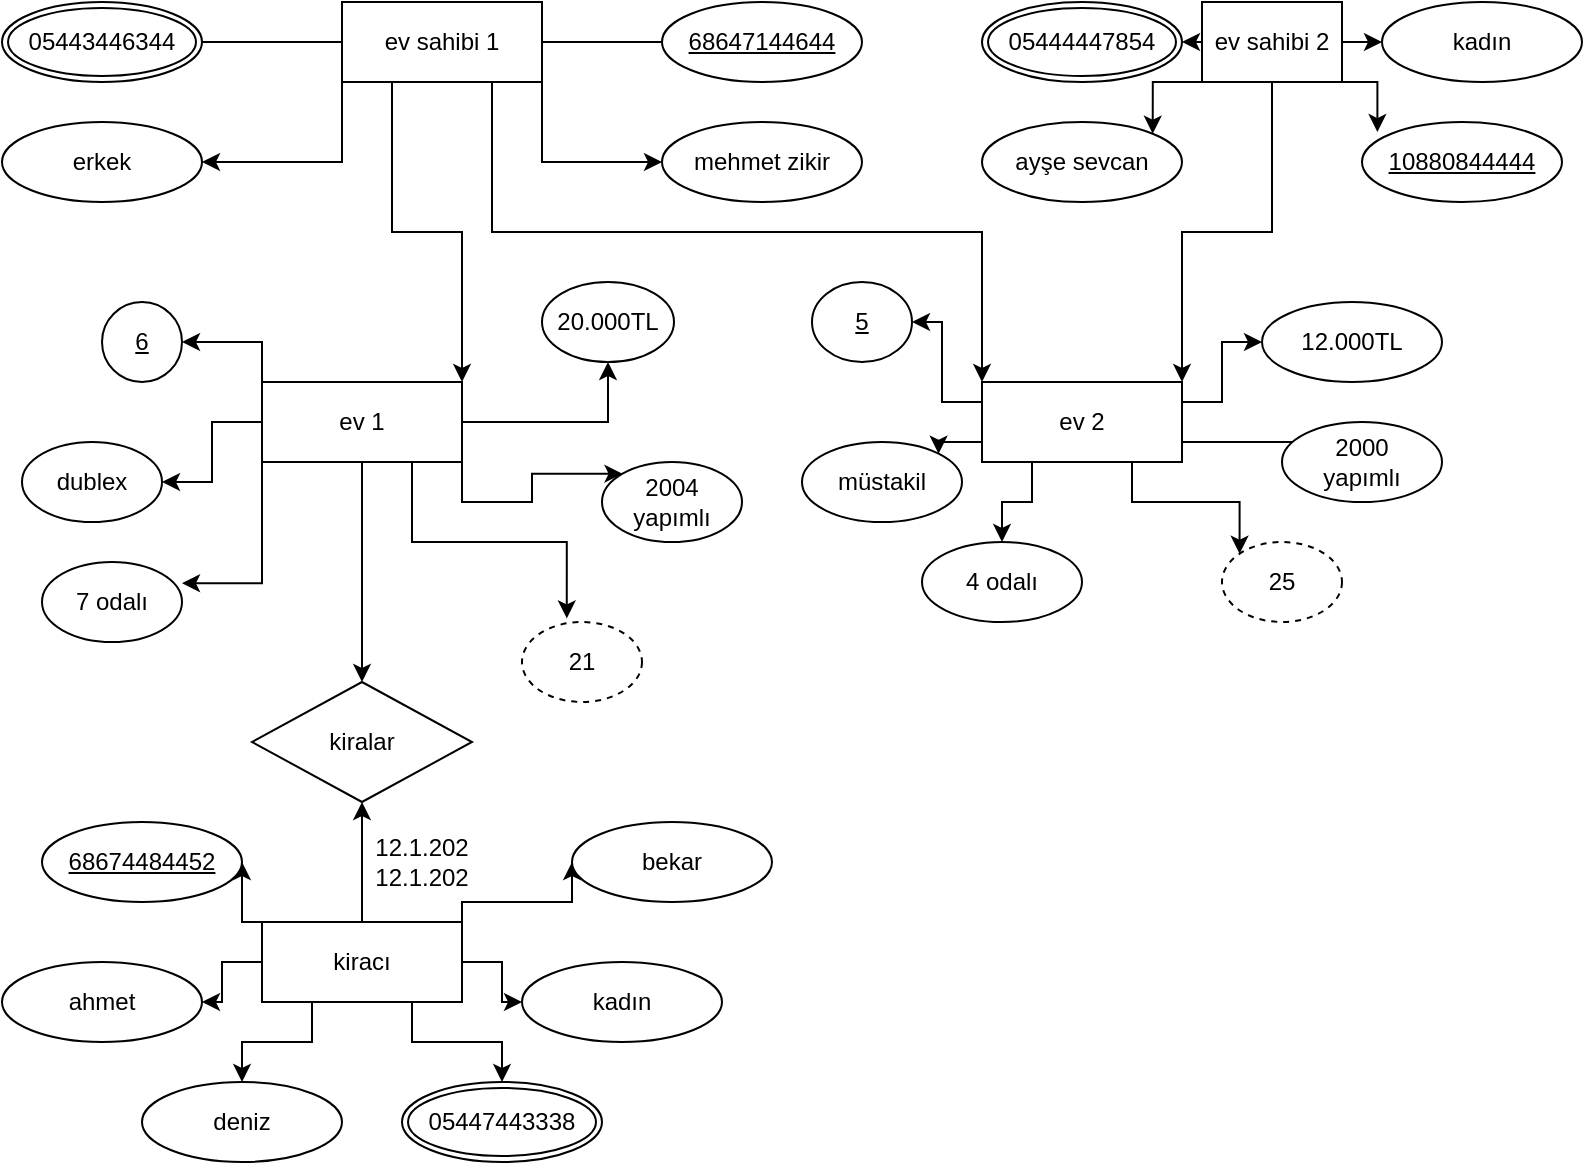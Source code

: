 <mxfile version="26.0.16" pages="2">
  <diagram name="Sayfa -1" id="fjIM2VQlOlGKQ0KH2Xoc">
    <mxGraphModel dx="1036" dy="606" grid="1" gridSize="10" guides="1" tooltips="1" connect="1" arrows="1" fold="1" page="1" pageScale="1" pageWidth="1169" pageHeight="1654" math="0" shadow="0">
      <root>
        <mxCell id="0" />
        <mxCell id="1" parent="0" />
        <mxCell id="OA8yJUpJWKcGhdwrH5Qw-3" value="" style="edgeStyle=orthogonalEdgeStyle;rounded=0;orthogonalLoop=1;jettySize=auto;html=1;" edge="1" parent="1" source="OA8yJUpJWKcGhdwrH5Qw-1">
          <mxGeometry relative="1" as="geometry">
            <mxPoint x="520" y="70" as="targetPoint" />
          </mxGeometry>
        </mxCell>
        <mxCell id="OA8yJUpJWKcGhdwrH5Qw-8" style="edgeStyle=orthogonalEdgeStyle;rounded=0;orthogonalLoop=1;jettySize=auto;html=1;exitX=0;exitY=1;exitDx=0;exitDy=0;entryX=0;entryY=0.5;entryDx=0;entryDy=0;" edge="1" parent="1" source="OA8yJUpJWKcGhdwrH5Qw-1" target="OA8yJUpJWKcGhdwrH5Qw-7">
          <mxGeometry relative="1" as="geometry" />
        </mxCell>
        <mxCell id="OA8yJUpJWKcGhdwrH5Qw-9" style="edgeStyle=orthogonalEdgeStyle;rounded=0;orthogonalLoop=1;jettySize=auto;html=1;exitX=0;exitY=0.5;exitDx=0;exitDy=0;entryX=1;entryY=0.5;entryDx=0;entryDy=0;" edge="1" parent="1" source="OA8yJUpJWKcGhdwrH5Qw-1">
          <mxGeometry relative="1" as="geometry">
            <mxPoint x="270" y="70" as="targetPoint" />
          </mxGeometry>
        </mxCell>
        <mxCell id="OA8yJUpJWKcGhdwrH5Qw-10" style="edgeStyle=orthogonalEdgeStyle;rounded=0;orthogonalLoop=1;jettySize=auto;html=1;exitX=1;exitY=1;exitDx=0;exitDy=0;entryX=0;entryY=0.5;entryDx=0;entryDy=0;" edge="1" parent="1" source="OA8yJUpJWKcGhdwrH5Qw-1" target="OA8yJUpJWKcGhdwrH5Qw-5">
          <mxGeometry relative="1" as="geometry" />
        </mxCell>
        <mxCell id="OA8yJUpJWKcGhdwrH5Qw-15" style="edgeStyle=orthogonalEdgeStyle;rounded=0;orthogonalLoop=1;jettySize=auto;html=1;exitX=0.25;exitY=1;exitDx=0;exitDy=0;entryX=1;entryY=0;entryDx=0;entryDy=0;" edge="1" parent="1" source="OA8yJUpJWKcGhdwrH5Qw-1" target="OA8yJUpJWKcGhdwrH5Qw-14">
          <mxGeometry relative="1" as="geometry" />
        </mxCell>
        <mxCell id="OA8yJUpJWKcGhdwrH5Qw-16" style="edgeStyle=orthogonalEdgeStyle;rounded=0;orthogonalLoop=1;jettySize=auto;html=1;exitX=0.75;exitY=1;exitDx=0;exitDy=0;entryX=0;entryY=0;entryDx=0;entryDy=0;" edge="1" parent="1" source="OA8yJUpJWKcGhdwrH5Qw-1" target="OA8yJUpJWKcGhdwrH5Qw-13">
          <mxGeometry relative="1" as="geometry" />
        </mxCell>
        <mxCell id="OA8yJUpJWKcGhdwrH5Qw-1" value="ev sahibi 1" style="whiteSpace=wrap;html=1;align=center;" vertex="1" parent="1">
          <mxGeometry x="350" y="50" width="100" height="40" as="geometry" />
        </mxCell>
        <mxCell id="OA8yJUpJWKcGhdwrH5Qw-5" value="mehmet zikir" style="ellipse;whiteSpace=wrap;html=1;align=center;" vertex="1" parent="1">
          <mxGeometry x="510" y="110" width="100" height="40" as="geometry" />
        </mxCell>
        <mxCell id="OA8yJUpJWKcGhdwrH5Qw-7" value="erkek" style="ellipse;whiteSpace=wrap;html=1;align=center;direction=west;" vertex="1" parent="1">
          <mxGeometry x="180" y="110" width="100" height="40" as="geometry" />
        </mxCell>
        <mxCell id="OA8yJUpJWKcGhdwrH5Qw-11" value="05443446344" style="ellipse;shape=doubleEllipse;margin=3;whiteSpace=wrap;html=1;align=center;" vertex="1" parent="1">
          <mxGeometry x="180" y="50" width="100" height="40" as="geometry" />
        </mxCell>
        <mxCell id="OA8yJUpJWKcGhdwrH5Qw-12" value="68647144644" style="ellipse;whiteSpace=wrap;html=1;align=center;fontStyle=4;" vertex="1" parent="1">
          <mxGeometry x="510" y="50" width="100" height="40" as="geometry" />
        </mxCell>
        <mxCell id="gwFDnsvn4i69TH0duIaS-20" style="edgeStyle=orthogonalEdgeStyle;rounded=0;orthogonalLoop=1;jettySize=auto;html=1;exitX=0;exitY=0.25;exitDx=0;exitDy=0;entryX=1;entryY=0.5;entryDx=0;entryDy=0;" edge="1" parent="1" source="OA8yJUpJWKcGhdwrH5Qw-13" target="gwFDnsvn4i69TH0duIaS-19">
          <mxGeometry relative="1" as="geometry">
            <Array as="points">
              <mxPoint x="650" y="250" />
              <mxPoint x="650" y="210" />
            </Array>
          </mxGeometry>
        </mxCell>
        <mxCell id="gwFDnsvn4i69TH0duIaS-21" style="edgeStyle=orthogonalEdgeStyle;rounded=0;orthogonalLoop=1;jettySize=auto;html=1;exitX=0;exitY=0.75;exitDx=0;exitDy=0;entryX=1;entryY=0;entryDx=0;entryDy=0;" edge="1" parent="1" source="OA8yJUpJWKcGhdwrH5Qw-13" target="gwFDnsvn4i69TH0duIaS-14">
          <mxGeometry relative="1" as="geometry" />
        </mxCell>
        <mxCell id="gwFDnsvn4i69TH0duIaS-22" style="edgeStyle=orthogonalEdgeStyle;rounded=0;orthogonalLoop=1;jettySize=auto;html=1;exitX=0.25;exitY=1;exitDx=0;exitDy=0;" edge="1" parent="1" source="OA8yJUpJWKcGhdwrH5Qw-13" target="gwFDnsvn4i69TH0duIaS-16">
          <mxGeometry relative="1" as="geometry" />
        </mxCell>
        <mxCell id="gwFDnsvn4i69TH0duIaS-23" style="edgeStyle=orthogonalEdgeStyle;rounded=0;orthogonalLoop=1;jettySize=auto;html=1;exitX=0.75;exitY=1;exitDx=0;exitDy=0;entryX=0;entryY=0;entryDx=0;entryDy=0;" edge="1" parent="1" source="OA8yJUpJWKcGhdwrH5Qw-13" target="gwFDnsvn4i69TH0duIaS-18">
          <mxGeometry relative="1" as="geometry" />
        </mxCell>
        <mxCell id="gwFDnsvn4i69TH0duIaS-24" style="edgeStyle=orthogonalEdgeStyle;rounded=0;orthogonalLoop=1;jettySize=auto;html=1;exitX=1;exitY=0.75;exitDx=0;exitDy=0;entryX=0;entryY=0;entryDx=0;entryDy=0;" edge="1" parent="1" source="OA8yJUpJWKcGhdwrH5Qw-13" target="gwFDnsvn4i69TH0duIaS-15">
          <mxGeometry relative="1" as="geometry">
            <Array as="points">
              <mxPoint x="832" y="270" />
            </Array>
          </mxGeometry>
        </mxCell>
        <mxCell id="gwFDnsvn4i69TH0duIaS-25" style="edgeStyle=orthogonalEdgeStyle;rounded=0;orthogonalLoop=1;jettySize=auto;html=1;exitX=1;exitY=0.25;exitDx=0;exitDy=0;" edge="1" parent="1" source="OA8yJUpJWKcGhdwrH5Qw-13" target="gwFDnsvn4i69TH0duIaS-17">
          <mxGeometry relative="1" as="geometry" />
        </mxCell>
        <mxCell id="OA8yJUpJWKcGhdwrH5Qw-13" value="ev 2" style="whiteSpace=wrap;html=1;align=center;" vertex="1" parent="1">
          <mxGeometry x="670" y="240" width="100" height="40" as="geometry" />
        </mxCell>
        <mxCell id="OA8yJUpJWKcGhdwrH5Qw-23" style="edgeStyle=orthogonalEdgeStyle;rounded=0;orthogonalLoop=1;jettySize=auto;html=1;exitX=0;exitY=0;exitDx=0;exitDy=0;entryX=1;entryY=0.5;entryDx=0;entryDy=0;" edge="1" parent="1" source="OA8yJUpJWKcGhdwrH5Qw-14" target="OA8yJUpJWKcGhdwrH5Qw-17">
          <mxGeometry relative="1" as="geometry" />
        </mxCell>
        <mxCell id="OA8yJUpJWKcGhdwrH5Qw-24" style="edgeStyle=orthogonalEdgeStyle;rounded=0;orthogonalLoop=1;jettySize=auto;html=1;exitX=0;exitY=0.5;exitDx=0;exitDy=0;entryX=1;entryY=0.5;entryDx=0;entryDy=0;" edge="1" parent="1" source="OA8yJUpJWKcGhdwrH5Qw-14" target="OA8yJUpJWKcGhdwrH5Qw-18">
          <mxGeometry relative="1" as="geometry" />
        </mxCell>
        <mxCell id="OA8yJUpJWKcGhdwrH5Qw-26" style="edgeStyle=orthogonalEdgeStyle;rounded=0;orthogonalLoop=1;jettySize=auto;html=1;exitX=1;exitY=0.5;exitDx=0;exitDy=0;" edge="1" parent="1" source="OA8yJUpJWKcGhdwrH5Qw-14" target="OA8yJUpJWKcGhdwrH5Qw-21">
          <mxGeometry relative="1" as="geometry" />
        </mxCell>
        <mxCell id="OA8yJUpJWKcGhdwrH5Qw-27" style="edgeStyle=orthogonalEdgeStyle;rounded=0;orthogonalLoop=1;jettySize=auto;html=1;exitX=1;exitY=1;exitDx=0;exitDy=0;entryX=0;entryY=0;entryDx=0;entryDy=0;" edge="1" parent="1" source="OA8yJUpJWKcGhdwrH5Qw-14" target="OA8yJUpJWKcGhdwrH5Qw-20">
          <mxGeometry relative="1" as="geometry" />
        </mxCell>
        <mxCell id="gwFDnsvn4i69TH0duIaS-43" style="edgeStyle=orthogonalEdgeStyle;rounded=0;orthogonalLoop=1;jettySize=auto;html=1;exitX=0.5;exitY=1;exitDx=0;exitDy=0;" edge="1" parent="1" source="OA8yJUpJWKcGhdwrH5Qw-14" target="gwFDnsvn4i69TH0duIaS-26">
          <mxGeometry relative="1" as="geometry" />
        </mxCell>
        <mxCell id="OA8yJUpJWKcGhdwrH5Qw-14" value="ev 1" style="whiteSpace=wrap;html=1;align=center;" vertex="1" parent="1">
          <mxGeometry x="310" y="240" width="100" height="40" as="geometry" />
        </mxCell>
        <mxCell id="OA8yJUpJWKcGhdwrH5Qw-17" value="6" style="ellipse;whiteSpace=wrap;html=1;align=center;fontStyle=4;" vertex="1" parent="1">
          <mxGeometry x="230" y="200" width="40" height="40" as="geometry" />
        </mxCell>
        <mxCell id="OA8yJUpJWKcGhdwrH5Qw-18" value="dublex" style="ellipse;whiteSpace=wrap;html=1;align=center;" vertex="1" parent="1">
          <mxGeometry x="190" y="270" width="70" height="40" as="geometry" />
        </mxCell>
        <mxCell id="OA8yJUpJWKcGhdwrH5Qw-19" value="7 odalı" style="ellipse;whiteSpace=wrap;html=1;align=center;" vertex="1" parent="1">
          <mxGeometry x="200" y="330" width="70" height="40" as="geometry" />
        </mxCell>
        <mxCell id="OA8yJUpJWKcGhdwrH5Qw-20" value="&lt;div&gt;2004&lt;/div&gt;&lt;div&gt;yapımlı&lt;/div&gt;" style="ellipse;whiteSpace=wrap;html=1;align=center;" vertex="1" parent="1">
          <mxGeometry x="480" y="280" width="70" height="40" as="geometry" />
        </mxCell>
        <mxCell id="OA8yJUpJWKcGhdwrH5Qw-21" value="20.000TL" style="ellipse;whiteSpace=wrap;html=1;align=center;" vertex="1" parent="1">
          <mxGeometry x="450" y="190" width="66" height="40" as="geometry" />
        </mxCell>
        <mxCell id="OA8yJUpJWKcGhdwrH5Qw-22" value="21" style="ellipse;whiteSpace=wrap;html=1;align=center;dashed=1;" vertex="1" parent="1">
          <mxGeometry x="440" y="360" width="60" height="40" as="geometry" />
        </mxCell>
        <mxCell id="OA8yJUpJWKcGhdwrH5Qw-25" style="edgeStyle=orthogonalEdgeStyle;rounded=0;orthogonalLoop=1;jettySize=auto;html=1;exitX=0;exitY=1;exitDx=0;exitDy=0;entryX=1;entryY=0.265;entryDx=0;entryDy=0;entryPerimeter=0;" edge="1" parent="1" source="OA8yJUpJWKcGhdwrH5Qw-14" target="OA8yJUpJWKcGhdwrH5Qw-19">
          <mxGeometry relative="1" as="geometry" />
        </mxCell>
        <mxCell id="OA8yJUpJWKcGhdwrH5Qw-28" style="edgeStyle=orthogonalEdgeStyle;rounded=0;orthogonalLoop=1;jettySize=auto;html=1;exitX=0.75;exitY=1;exitDx=0;exitDy=0;entryX=0.373;entryY=-0.045;entryDx=0;entryDy=0;entryPerimeter=0;" edge="1" parent="1" source="OA8yJUpJWKcGhdwrH5Qw-14" target="OA8yJUpJWKcGhdwrH5Qw-22">
          <mxGeometry relative="1" as="geometry" />
        </mxCell>
        <mxCell id="gwFDnsvn4i69TH0duIaS-7" style="edgeStyle=orthogonalEdgeStyle;rounded=0;orthogonalLoop=1;jettySize=auto;html=1;exitX=0;exitY=0.5;exitDx=0;exitDy=0;entryX=1;entryY=0.5;entryDx=0;entryDy=0;" edge="1" parent="1" source="OA8yJUpJWKcGhdwrH5Qw-29" target="gwFDnsvn4i69TH0duIaS-6">
          <mxGeometry relative="1" as="geometry" />
        </mxCell>
        <mxCell id="gwFDnsvn4i69TH0duIaS-8" style="edgeStyle=orthogonalEdgeStyle;rounded=0;orthogonalLoop=1;jettySize=auto;html=1;exitX=0;exitY=1;exitDx=0;exitDy=0;entryX=1;entryY=0;entryDx=0;entryDy=0;" edge="1" parent="1" source="OA8yJUpJWKcGhdwrH5Qw-29" target="gwFDnsvn4i69TH0duIaS-2">
          <mxGeometry relative="1" as="geometry" />
        </mxCell>
        <mxCell id="gwFDnsvn4i69TH0duIaS-10" style="edgeStyle=orthogonalEdgeStyle;rounded=0;orthogonalLoop=1;jettySize=auto;html=1;exitX=1;exitY=0.5;exitDx=0;exitDy=0;entryX=0;entryY=0.5;entryDx=0;entryDy=0;" edge="1" parent="1" source="OA8yJUpJWKcGhdwrH5Qw-29" target="gwFDnsvn4i69TH0duIaS-5">
          <mxGeometry relative="1" as="geometry" />
        </mxCell>
        <mxCell id="gwFDnsvn4i69TH0duIaS-13" style="edgeStyle=orthogonalEdgeStyle;rounded=0;orthogonalLoop=1;jettySize=auto;html=1;exitX=0.5;exitY=1;exitDx=0;exitDy=0;entryX=1;entryY=0;entryDx=0;entryDy=0;" edge="1" parent="1" source="OA8yJUpJWKcGhdwrH5Qw-29" target="OA8yJUpJWKcGhdwrH5Qw-13">
          <mxGeometry relative="1" as="geometry" />
        </mxCell>
        <mxCell id="OA8yJUpJWKcGhdwrH5Qw-29" value="ev sahibi 2" style="whiteSpace=wrap;html=1;align=center;" vertex="1" parent="1">
          <mxGeometry x="780" y="50" width="70" height="40" as="geometry" />
        </mxCell>
        <mxCell id="gwFDnsvn4i69TH0duIaS-2" value="ayşe sevcan" style="ellipse;whiteSpace=wrap;html=1;align=center;" vertex="1" parent="1">
          <mxGeometry x="670" y="110" width="100" height="40" as="geometry" />
        </mxCell>
        <mxCell id="gwFDnsvn4i69TH0duIaS-4" value="10880844444" style="ellipse;whiteSpace=wrap;html=1;align=center;fontStyle=4;" vertex="1" parent="1">
          <mxGeometry x="860" y="110" width="100" height="40" as="geometry" />
        </mxCell>
        <mxCell id="gwFDnsvn4i69TH0duIaS-5" value="kadın" style="ellipse;whiteSpace=wrap;html=1;align=center;" vertex="1" parent="1">
          <mxGeometry x="870" y="50" width="100" height="40" as="geometry" />
        </mxCell>
        <mxCell id="gwFDnsvn4i69TH0duIaS-6" value="05444447854" style="ellipse;shape=doubleEllipse;margin=3;whiteSpace=wrap;html=1;align=center;" vertex="1" parent="1">
          <mxGeometry x="670" y="50" width="100" height="40" as="geometry" />
        </mxCell>
        <mxCell id="gwFDnsvn4i69TH0duIaS-9" style="edgeStyle=orthogonalEdgeStyle;rounded=0;orthogonalLoop=1;jettySize=auto;html=1;exitX=1;exitY=1;exitDx=0;exitDy=0;entryX=0.077;entryY=0.126;entryDx=0;entryDy=0;entryPerimeter=0;" edge="1" parent="1" source="OA8yJUpJWKcGhdwrH5Qw-29" target="gwFDnsvn4i69TH0duIaS-4">
          <mxGeometry relative="1" as="geometry" />
        </mxCell>
        <mxCell id="gwFDnsvn4i69TH0duIaS-14" value="müstakil" style="ellipse;whiteSpace=wrap;html=1;align=center;" vertex="1" parent="1">
          <mxGeometry x="580" y="270" width="80" height="40" as="geometry" />
        </mxCell>
        <mxCell id="gwFDnsvn4i69TH0duIaS-15" value="2000&lt;div&gt;yapımlı&lt;/div&gt;" style="ellipse;whiteSpace=wrap;html=1;align=center;" vertex="1" parent="1">
          <mxGeometry x="820" y="260" width="80" height="40" as="geometry" />
        </mxCell>
        <mxCell id="gwFDnsvn4i69TH0duIaS-16" value="4 odalı" style="ellipse;whiteSpace=wrap;html=1;align=center;" vertex="1" parent="1">
          <mxGeometry x="640" y="320" width="80" height="40" as="geometry" />
        </mxCell>
        <mxCell id="gwFDnsvn4i69TH0duIaS-17" value="12.000TL" style="ellipse;whiteSpace=wrap;html=1;align=center;" vertex="1" parent="1">
          <mxGeometry x="810" y="200" width="90" height="40" as="geometry" />
        </mxCell>
        <mxCell id="gwFDnsvn4i69TH0duIaS-18" value="25" style="ellipse;whiteSpace=wrap;html=1;align=center;dashed=1;" vertex="1" parent="1">
          <mxGeometry x="790" y="320" width="60" height="40" as="geometry" />
        </mxCell>
        <mxCell id="gwFDnsvn4i69TH0duIaS-19" value="5" style="ellipse;whiteSpace=wrap;html=1;align=center;fontStyle=4;" vertex="1" parent="1">
          <mxGeometry x="585" y="190" width="50" height="40" as="geometry" />
        </mxCell>
        <mxCell id="gwFDnsvn4i69TH0duIaS-26" value="kiralar" style="shape=rhombus;perimeter=rhombusPerimeter;whiteSpace=wrap;html=1;align=center;" vertex="1" parent="1">
          <mxGeometry x="305" y="390" width="110" height="60" as="geometry" />
        </mxCell>
        <mxCell id="gwFDnsvn4i69TH0duIaS-34" style="edgeStyle=orthogonalEdgeStyle;rounded=0;orthogonalLoop=1;jettySize=auto;html=1;exitX=0;exitY=0;exitDx=0;exitDy=0;entryX=1;entryY=0.5;entryDx=0;entryDy=0;" edge="1" parent="1" source="gwFDnsvn4i69TH0duIaS-27" target="gwFDnsvn4i69TH0duIaS-32">
          <mxGeometry relative="1" as="geometry" />
        </mxCell>
        <mxCell id="gwFDnsvn4i69TH0duIaS-35" style="edgeStyle=orthogonalEdgeStyle;rounded=0;orthogonalLoop=1;jettySize=auto;html=1;exitX=0;exitY=0.5;exitDx=0;exitDy=0;" edge="1" parent="1" source="gwFDnsvn4i69TH0duIaS-27" target="gwFDnsvn4i69TH0duIaS-31">
          <mxGeometry relative="1" as="geometry" />
        </mxCell>
        <mxCell id="gwFDnsvn4i69TH0duIaS-37" style="edgeStyle=orthogonalEdgeStyle;rounded=0;orthogonalLoop=1;jettySize=auto;html=1;exitX=0.75;exitY=1;exitDx=0;exitDy=0;" edge="1" parent="1" source="gwFDnsvn4i69TH0duIaS-27" target="gwFDnsvn4i69TH0duIaS-33">
          <mxGeometry relative="1" as="geometry" />
        </mxCell>
        <mxCell id="gwFDnsvn4i69TH0duIaS-38" style="edgeStyle=orthogonalEdgeStyle;rounded=0;orthogonalLoop=1;jettySize=auto;html=1;exitX=0.25;exitY=1;exitDx=0;exitDy=0;entryX=0.5;entryY=0;entryDx=0;entryDy=0;" edge="1" parent="1" source="gwFDnsvn4i69TH0duIaS-27" target="gwFDnsvn4i69TH0duIaS-28">
          <mxGeometry relative="1" as="geometry" />
        </mxCell>
        <mxCell id="gwFDnsvn4i69TH0duIaS-41" style="edgeStyle=orthogonalEdgeStyle;rounded=0;orthogonalLoop=1;jettySize=auto;html=1;exitX=1;exitY=0;exitDx=0;exitDy=0;entryX=0;entryY=0.5;entryDx=0;entryDy=0;" edge="1" parent="1" source="gwFDnsvn4i69TH0duIaS-27" target="gwFDnsvn4i69TH0duIaS-30">
          <mxGeometry relative="1" as="geometry">
            <Array as="points">
              <mxPoint x="410" y="500" />
              <mxPoint x="465" y="500" />
            </Array>
          </mxGeometry>
        </mxCell>
        <mxCell id="gwFDnsvn4i69TH0duIaS-42" style="edgeStyle=orthogonalEdgeStyle;rounded=0;orthogonalLoop=1;jettySize=auto;html=1;exitX=0.5;exitY=0;exitDx=0;exitDy=0;" edge="1" parent="1" source="gwFDnsvn4i69TH0duIaS-27" target="gwFDnsvn4i69TH0duIaS-26">
          <mxGeometry relative="1" as="geometry" />
        </mxCell>
        <mxCell id="gwFDnsvn4i69TH0duIaS-44" style="edgeStyle=orthogonalEdgeStyle;rounded=0;orthogonalLoop=1;jettySize=auto;html=1;exitX=1;exitY=0.5;exitDx=0;exitDy=0;" edge="1" parent="1" source="gwFDnsvn4i69TH0duIaS-27" target="gwFDnsvn4i69TH0duIaS-29">
          <mxGeometry relative="1" as="geometry" />
        </mxCell>
        <mxCell id="gwFDnsvn4i69TH0duIaS-27" value="kiracı" style="whiteSpace=wrap;html=1;align=center;" vertex="1" parent="1">
          <mxGeometry x="310" y="510" width="100" height="40" as="geometry" />
        </mxCell>
        <mxCell id="gwFDnsvn4i69TH0duIaS-28" value="deniz" style="ellipse;whiteSpace=wrap;html=1;align=center;" vertex="1" parent="1">
          <mxGeometry x="250" y="590" width="100" height="40" as="geometry" />
        </mxCell>
        <mxCell id="gwFDnsvn4i69TH0duIaS-29" value="kadın" style="ellipse;whiteSpace=wrap;html=1;align=center;" vertex="1" parent="1">
          <mxGeometry x="440" y="530" width="100" height="40" as="geometry" />
        </mxCell>
        <mxCell id="gwFDnsvn4i69TH0duIaS-30" value="bekar" style="ellipse;whiteSpace=wrap;html=1;align=center;" vertex="1" parent="1">
          <mxGeometry x="465" y="460" width="100" height="40" as="geometry" />
        </mxCell>
        <mxCell id="gwFDnsvn4i69TH0duIaS-31" value="ahmet" style="ellipse;whiteSpace=wrap;html=1;align=center;" vertex="1" parent="1">
          <mxGeometry x="180" y="530" width="100" height="40" as="geometry" />
        </mxCell>
        <mxCell id="gwFDnsvn4i69TH0duIaS-32" value="68674484452" style="ellipse;whiteSpace=wrap;html=1;align=center;fontStyle=4;" vertex="1" parent="1">
          <mxGeometry x="200" y="460" width="100" height="40" as="geometry" />
        </mxCell>
        <mxCell id="gwFDnsvn4i69TH0duIaS-33" value="05447443338" style="ellipse;shape=doubleEllipse;margin=3;whiteSpace=wrap;html=1;align=center;" vertex="1" parent="1">
          <mxGeometry x="380" y="590" width="100" height="40" as="geometry" />
        </mxCell>
        <mxCell id="gwFDnsvn4i69TH0duIaS-47" value="12.1.202&lt;div&gt;12.1.202&lt;/div&gt;" style="text;html=1;align=center;verticalAlign=middle;whiteSpace=wrap;rounded=0;" vertex="1" parent="1">
          <mxGeometry x="380" y="470" width="20" height="20" as="geometry" />
        </mxCell>
      </root>
    </mxGraphModel>
  </diagram>
  <diagram id="tYK4un5OGMb56N1h8GV7" name="Sayfa -2">
    <mxGraphModel dx="1036" dy="606" grid="1" gridSize="10" guides="1" tooltips="1" connect="1" arrows="1" fold="1" page="1" pageScale="1" pageWidth="827" pageHeight="1169" math="0" shadow="0">
      <root>
        <mxCell id="0" />
        <mxCell id="1" parent="0" />
      </root>
    </mxGraphModel>
  </diagram>
</mxfile>

